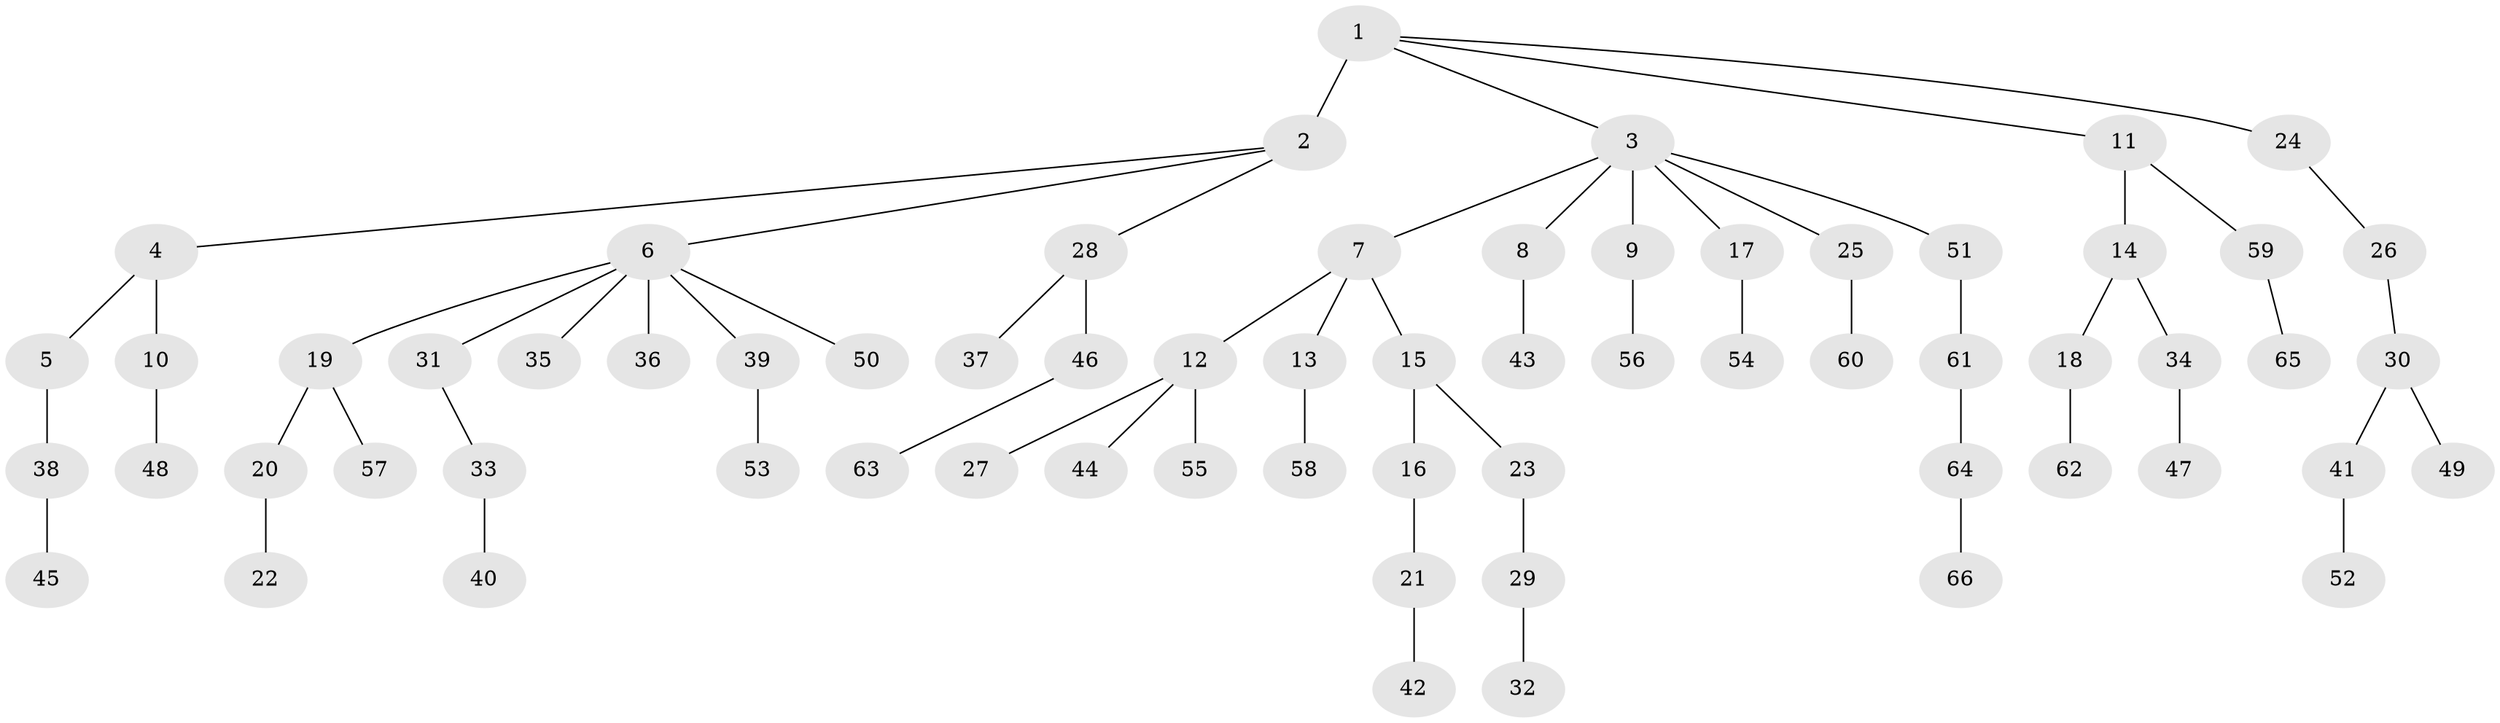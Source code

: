 // original degree distribution, {2: 0.2748091603053435, 8: 0.022900763358778626, 3: 0.13740458015267176, 4: 0.061068702290076333, 5: 0.022900763358778626, 1: 0.48091603053435117}
// Generated by graph-tools (version 1.1) at 2025/37/03/09/25 02:37:08]
// undirected, 66 vertices, 65 edges
graph export_dot {
graph [start="1"]
  node [color=gray90,style=filled];
  1;
  2;
  3;
  4;
  5;
  6;
  7;
  8;
  9;
  10;
  11;
  12;
  13;
  14;
  15;
  16;
  17;
  18;
  19;
  20;
  21;
  22;
  23;
  24;
  25;
  26;
  27;
  28;
  29;
  30;
  31;
  32;
  33;
  34;
  35;
  36;
  37;
  38;
  39;
  40;
  41;
  42;
  43;
  44;
  45;
  46;
  47;
  48;
  49;
  50;
  51;
  52;
  53;
  54;
  55;
  56;
  57;
  58;
  59;
  60;
  61;
  62;
  63;
  64;
  65;
  66;
  1 -- 2 [weight=3.0];
  1 -- 3 [weight=1.0];
  1 -- 11 [weight=1.0];
  1 -- 24 [weight=1.0];
  2 -- 4 [weight=1.0];
  2 -- 6 [weight=1.0];
  2 -- 28 [weight=1.0];
  3 -- 7 [weight=1.0];
  3 -- 8 [weight=1.0];
  3 -- 9 [weight=1.0];
  3 -- 17 [weight=1.0];
  3 -- 25 [weight=1.0];
  3 -- 51 [weight=1.0];
  4 -- 5 [weight=1.0];
  4 -- 10 [weight=2.0];
  5 -- 38 [weight=1.0];
  6 -- 19 [weight=1.0];
  6 -- 31 [weight=1.0];
  6 -- 35 [weight=1.0];
  6 -- 36 [weight=1.0];
  6 -- 39 [weight=1.0];
  6 -- 50 [weight=1.0];
  7 -- 12 [weight=1.0];
  7 -- 13 [weight=1.0];
  7 -- 15 [weight=1.0];
  8 -- 43 [weight=2.0];
  9 -- 56 [weight=1.0];
  10 -- 48 [weight=1.0];
  11 -- 14 [weight=1.0];
  11 -- 59 [weight=1.0];
  12 -- 27 [weight=1.0];
  12 -- 44 [weight=1.0];
  12 -- 55 [weight=1.0];
  13 -- 58 [weight=1.0];
  14 -- 18 [weight=1.0];
  14 -- 34 [weight=1.0];
  15 -- 16 [weight=1.0];
  15 -- 23 [weight=1.0];
  16 -- 21 [weight=1.0];
  17 -- 54 [weight=1.0];
  18 -- 62 [weight=1.0];
  19 -- 20 [weight=1.0];
  19 -- 57 [weight=1.0];
  20 -- 22 [weight=1.0];
  21 -- 42 [weight=1.0];
  23 -- 29 [weight=2.0];
  24 -- 26 [weight=1.0];
  25 -- 60 [weight=1.0];
  26 -- 30 [weight=1.0];
  28 -- 37 [weight=1.0];
  28 -- 46 [weight=2.0];
  29 -- 32 [weight=1.0];
  30 -- 41 [weight=1.0];
  30 -- 49 [weight=1.0];
  31 -- 33 [weight=1.0];
  33 -- 40 [weight=1.0];
  34 -- 47 [weight=1.0];
  38 -- 45 [weight=1.0];
  39 -- 53 [weight=1.0];
  41 -- 52 [weight=1.0];
  46 -- 63 [weight=1.0];
  51 -- 61 [weight=1.0];
  59 -- 65 [weight=1.0];
  61 -- 64 [weight=1.0];
  64 -- 66 [weight=1.0];
}
